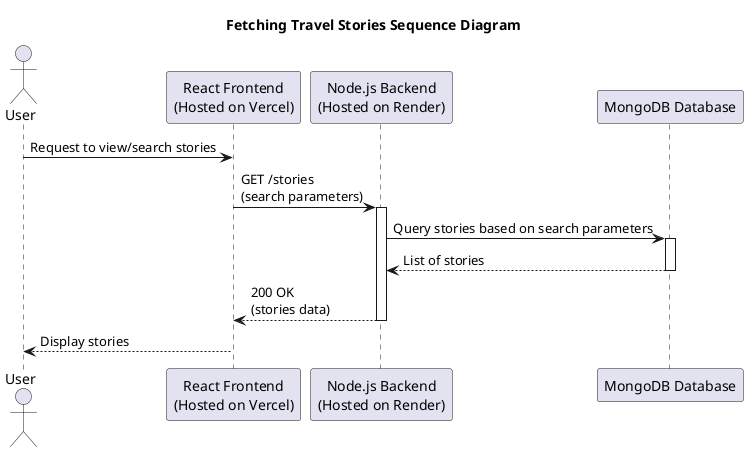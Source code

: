 @startuml
title Fetching Travel Stories Sequence Diagram

actor User
participant Frontend as "React Frontend\n(Hosted on Vercel)"
participant Backend as "Node.js Backend\n(Hosted on Render)"
participant Database as "MongoDB Database"

User -> Frontend: Request to view/search stories
Frontend -> Backend: GET /stories\n(search parameters)
activate Backend

Backend -> Database: Query stories based on search parameters   
activate Database
Database --> Backend: List of stories
deactivate Database

Backend --> Frontend: 200 OK\n(stories data)
deactivate Backend
Frontend --> User: Display stories
@enduml